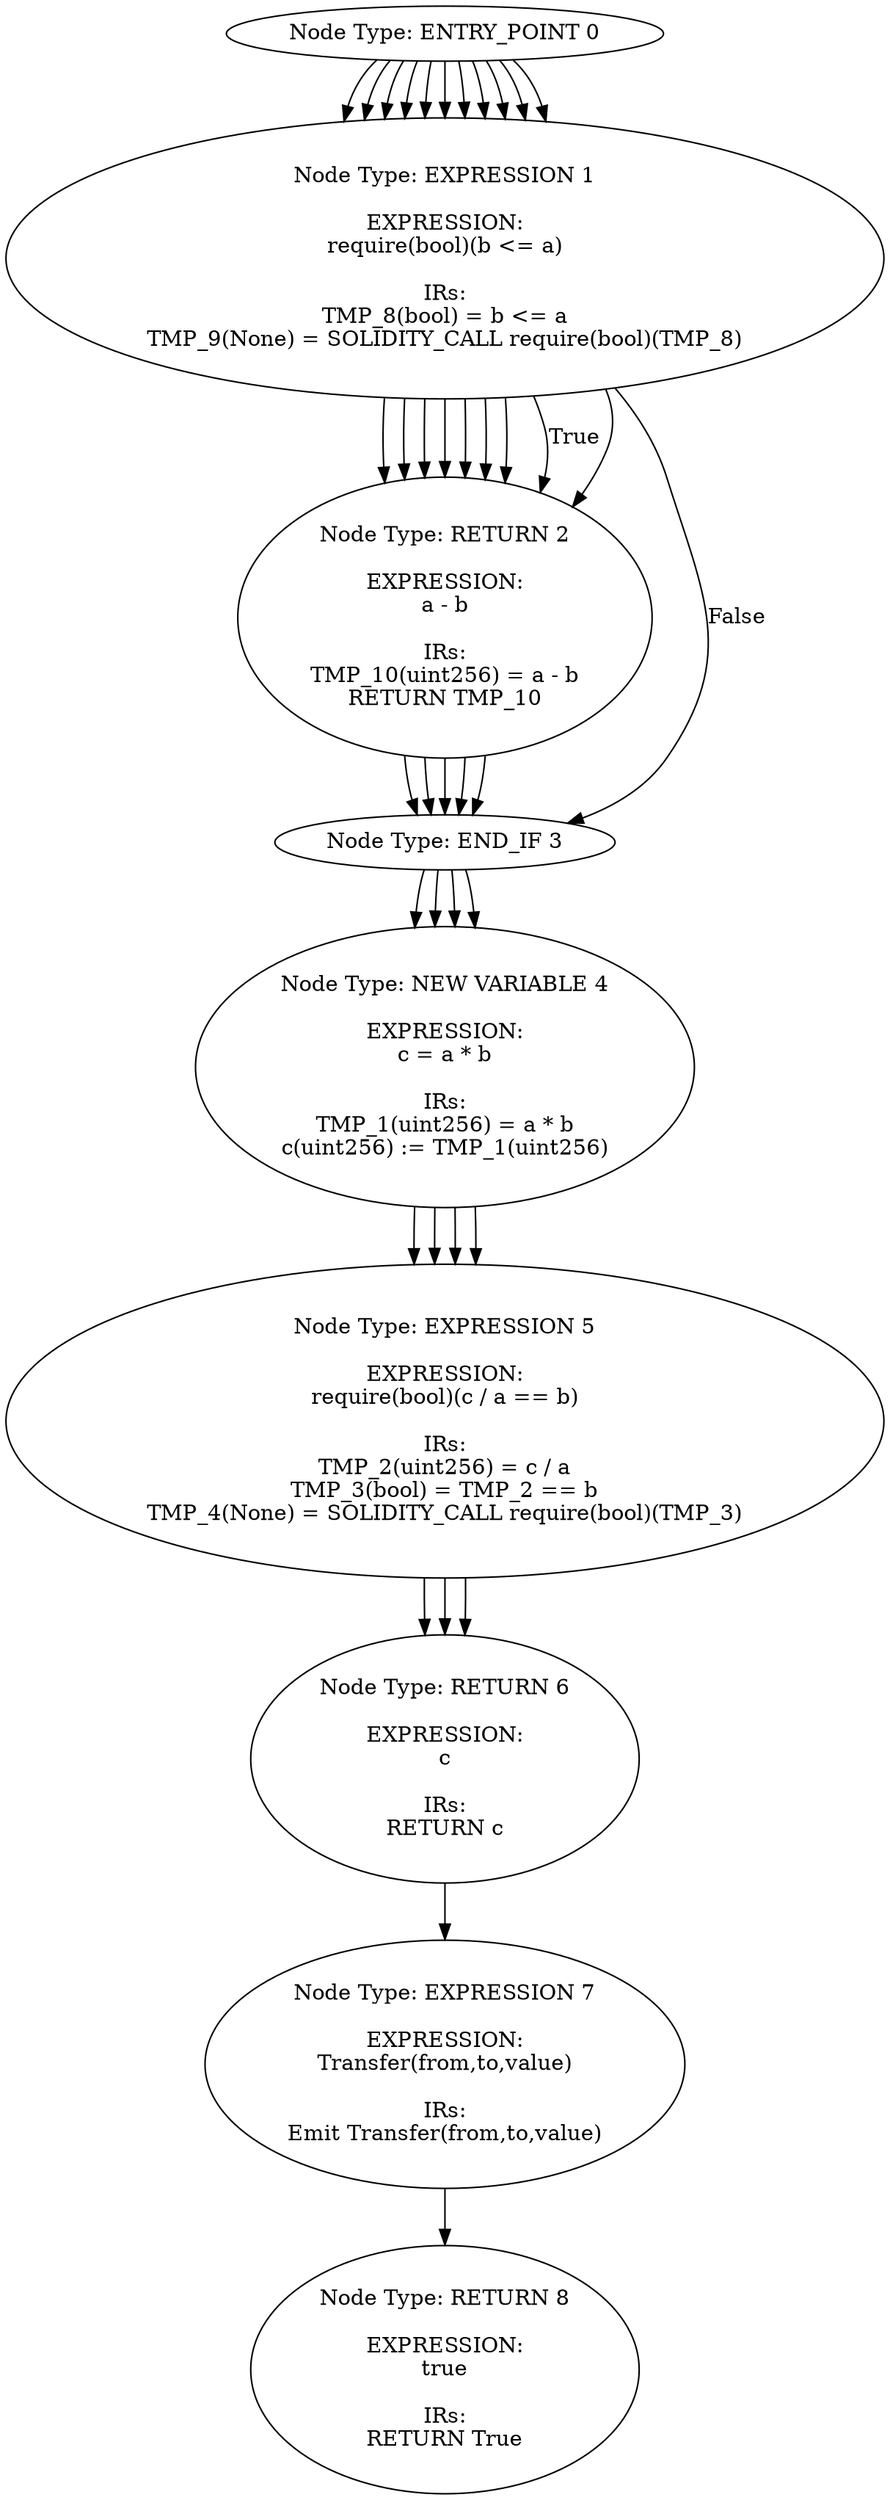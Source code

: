 digraph CFG {
0[label="Node Type: ENTRY_POINT 0
"];
0->1;
1[label="Node Type: RETURN 1

EXPRESSION:
_allowed[owner][spender]

IRs:
REF_2(mapping(address => uint256)) -> _allowed[owner]
REF_3(uint256) -> REF_2[spender]
RETURN REF_3"];
0[label="Node Type: ENTRY_POINT 0
"];
0->1;
1[label="Node Type: EXPRESSION 1

EXPRESSION:
require(bool)(spender != address(0))

IRs:
TMP_25 = CONVERT 0 to address
TMP_26(bool) = spender != TMP_25
TMP_27(None) = SOLIDITY_CALL require(bool)(TMP_26)"];
1->2;
2[label="Node Type: EXPRESSION 2

EXPRESSION:
require(bool,string)(_allowed[msg.sender][spender] == 0,Allowance must be reset to 0 before updating)

IRs:
REF_11(mapping(address => uint256)) -> _allowed[msg.sender]
REF_12(uint256) -> REF_11[spender]
TMP_28(bool) = REF_12 == 0
TMP_29(None) = SOLIDITY_CALL require(bool,string)(TMP_28,Allowance must be reset to 0 before updating)"];
2->3;
3[label="Node Type: EXPRESSION 3

EXPRESSION:
_allowed[msg.sender][spender] = value

IRs:
REF_13(mapping(address => uint256)) -> _allowed[msg.sender]
REF_14(uint256) -> REF_13[spender]
REF_14(uint256) (->_allowed) := value(uint256)"];
3->4;
4[label="Node Type: EXPRESSION 4

EXPRESSION:
Approval(msg.sender,spender,value)

IRs:
Emit Approval(msg.sender,spender,value)"];
4->5;
5[label="Node Type: RETURN 5

EXPRESSION:
true

IRs:
RETURN True"];
0[label="Node Type: ENTRY_POINT 0
"];
0->1;
1[label="Node Type: RETURN 1

EXPRESSION:
_balances[owner]

IRs:
REF_1(uint256) -> _balances[owner]
RETURN REF_1"];
0[label="Node Type: ENTRY_POINT 0
"];
0->1;
1[label="Node Type: EXPRESSION 1

EXPRESSION:
_balances[msg.sender] = totalSupply

IRs:
REF_0(uint256) -> _balances[msg.sender]
REF_0(uint256) (->_balances) := totalSupply(uint256)"];
1->2;
2[label="Node Type: EXPRESSION 2

EXPRESSION:
_totalSupply = totalSupply

IRs:
_totalSupply(uint256) := totalSupply(uint256)"];
0[label="Node Type: ENTRY_POINT 0
"];
0->1;
1[label="Node Type: EXPRESSION 1

EXPRESSION:
require(bool)(value <= _balances[msg.sender])

IRs:
REF_4(uint256) -> _balances[msg.sender]
TMP_17(bool) = value <= REF_4
TMP_18(None) = SOLIDITY_CALL require(bool)(TMP_17)"];
1->2;
2[label="Node Type: EXPRESSION 2

EXPRESSION:
require(bool)(to != address(0))

IRs:
TMP_19 = CONVERT 0 to address
TMP_20(bool) = to != TMP_19
TMP_21(None) = SOLIDITY_CALL require(bool)(TMP_20)"];
2->3;
3[label="Node Type: EXPRESSION 3

EXPRESSION:
_balances[msg.sender] = _balances[msg.sender].sub(value)

IRs:
REF_5(uint256) -> _balances[msg.sender]
REF_6(uint256) -> _balances[msg.sender]
TMP_22(uint256) = LIBRARY_CALL, dest:SafeMath, function:SafeMath.sub(uint256,uint256), arguments:['REF_6', 'value'] 
REF_5(uint256) (->_balances) := TMP_22(uint256)"];
3->4;
4[label="Node Type: EXPRESSION 4

EXPRESSION:
_balances[to] = _balances[to].add(value)

IRs:
REF_8(uint256) -> _balances[to]
REF_9(uint256) -> _balances[to]
TMP_23(uint256) = LIBRARY_CALL, dest:SafeMath, function:SafeMath.add(uint256,uint256), arguments:['REF_9', 'value'] 
REF_8(uint256) (->_balances) := TMP_23(uint256)"];
4->5;
5[label="Node Type: EXPRESSION 5

EXPRESSION:
Transfer(msg.sender,to,value)

IRs:
Emit Transfer(msg.sender,to,value)"];
5->6;
6[label="Node Type: RETURN 6

EXPRESSION:
true

IRs:
RETURN True"];
0[label="Node Type: ENTRY_POINT 0
"];
0->1;
1[label="Node Type: EXPRESSION 1

EXPRESSION:
require(bool)(value <= _balances[from])

IRs:
REF_15(uint256) -> _balances[from]
TMP_31(bool) = value <= REF_15
TMP_32(None) = SOLIDITY_CALL require(bool)(TMP_31)"];
1->2;
2[label="Node Type: EXPRESSION 2

EXPRESSION:
require(bool)(value <= _allowed[from][msg.sender])

IRs:
REF_16(mapping(address => uint256)) -> _allowed[from]
REF_17(uint256) -> REF_16[msg.sender]
TMP_33(bool) = value <= REF_17
TMP_34(None) = SOLIDITY_CALL require(bool)(TMP_33)"];
2->3;
3[label="Node Type: EXPRESSION 3

EXPRESSION:
require(bool)(to != address(0))

IRs:
TMP_35 = CONVERT 0 to address
TMP_36(bool) = to != TMP_35
TMP_37(None) = SOLIDITY_CALL require(bool)(TMP_36)"];
3->4;
4[label="Node Type: EXPRESSION 4

EXPRESSION:
_balances[from] = _balances[from].sub(value)

IRs:
REF_18(uint256) -> _balances[from]
REF_19(uint256) -> _balances[from]
TMP_38(uint256) = LIBRARY_CALL, dest:SafeMath, function:SafeMath.sub(uint256,uint256), arguments:['REF_19', 'value'] 
REF_18(uint256) (->_balances) := TMP_38(uint256)"];
4->5;
5[label="Node Type: EXPRESSION 5

EXPRESSION:
_balances[to] = _balances[to].add(value)

IRs:
REF_21(uint256) -> _balances[to]
REF_22(uint256) -> _balances[to]
TMP_39(uint256) = LIBRARY_CALL, dest:SafeMath, function:SafeMath.add(uint256,uint256), arguments:['REF_22', 'value'] 
REF_21(uint256) (->_balances) := TMP_39(uint256)"];
5->6;
6[label="Node Type: EXPRESSION 6

EXPRESSION:
_allowed[from][msg.sender] = _allowed[from][msg.sender].sub(value)

IRs:
REF_24(mapping(address => uint256)) -> _allowed[from]
REF_25(uint256) -> REF_24[msg.sender]
REF_26(mapping(address => uint256)) -> _allowed[from]
REF_27(uint256) -> REF_26[msg.sender]
TMP_40(uint256) = LIBRARY_CALL, dest:SafeMath, function:SafeMath.sub(uint256,uint256), arguments:['REF_27', 'value'] 
REF_25(uint256) (->_allowed) := TMP_40(uint256)"];
6->7;
7[label="Node Type: EXPRESSION 7

EXPRESSION:
Transfer(from,to,value)

IRs:
Emit Transfer(from,to,value)"];
7->8;
8[label="Node Type: RETURN 8

EXPRESSION:
true

IRs:
RETURN True"];
0[label="Node Type: ENTRY_POINT 0
"];
0->1;
1[label="Node Type: NEW VARIABLE 1

EXPRESSION:
c = a + b

IRs:
TMP_11(uint256) = a + b
c(uint256) := TMP_11(uint256)"];
1->2;
2[label="Node Type: EXPRESSION 2

EXPRESSION:
require(bool)(c >= a)

IRs:
TMP_12(bool) = c >= a
TMP_13(None) = SOLIDITY_CALL require(bool)(TMP_12)"];
2->3;
3[label="Node Type: RETURN 3

EXPRESSION:
c

IRs:
RETURN c"];
0[label="Node Type: ENTRY_POINT 0
"];
0->1;
1[label="Node Type: EXPRESSION 1

EXPRESSION:
require(bool)(b > 0)

IRs:
TMP_5(bool) = b > 0
TMP_6(None) = SOLIDITY_CALL require(bool)(TMP_5)"];
1->2;
2[label="Node Type: NEW VARIABLE 2

EXPRESSION:
c = a / b

IRs:
TMP_7(uint256) = a / b
c(uint256) := TMP_7(uint256)"];
2->3;
3[label="Node Type: RETURN 3

EXPRESSION:
c

IRs:
RETURN c"];
0[label="Node Type: ENTRY_POINT 0
"];
0->1;
1[label="Node Type: EXPRESSION 1

EXPRESSION:
require(bool)(b != 0)

IRs:
TMP_14(bool) = b != 0
TMP_15(None) = SOLIDITY_CALL require(bool)(TMP_14)"];
1->2;
2[label="Node Type: RETURN 2

EXPRESSION:
a % b

IRs:
TMP_16(uint256) = a % b
RETURN TMP_16"];
0[label="Node Type: ENTRY_POINT 0
"];
0->1;
1[label="Node Type: IF 1

EXPRESSION:
a == 0

IRs:
TMP_0(bool) = a == 0
CONDITION TMP_0"];
1->2[label="True"];
1->3[label="False"];
2[label="Node Type: RETURN 2

EXPRESSION:
0

IRs:
RETURN 0"];
3[label="Node Type: END_IF 3
"];
3->4;
4[label="Node Type: NEW VARIABLE 4

EXPRESSION:
c = a * b

IRs:
TMP_1(uint256) = a * b
c(uint256) := TMP_1(uint256)"];
4->5;
5[label="Node Type: EXPRESSION 5

EXPRESSION:
require(bool)(c / a == b)

IRs:
TMP_2(uint256) = c / a
TMP_3(bool) = TMP_2 == b
TMP_4(None) = SOLIDITY_CALL require(bool)(TMP_3)"];
5->6;
6[label="Node Type: RETURN 6

EXPRESSION:
c

IRs:
RETURN c"];
0[label="Node Type: ENTRY_POINT 0
"];
0->1;
1[label="Node Type: EXPRESSION 1

EXPRESSION:
require(bool)(b <= a)

IRs:
TMP_8(bool) = b <= a
TMP_9(None) = SOLIDITY_CALL require(bool)(TMP_8)"];
1->2;
2[label="Node Type: RETURN 2

EXPRESSION:
a - b

IRs:
TMP_10(uint256) = a - b
RETURN TMP_10"];
}
